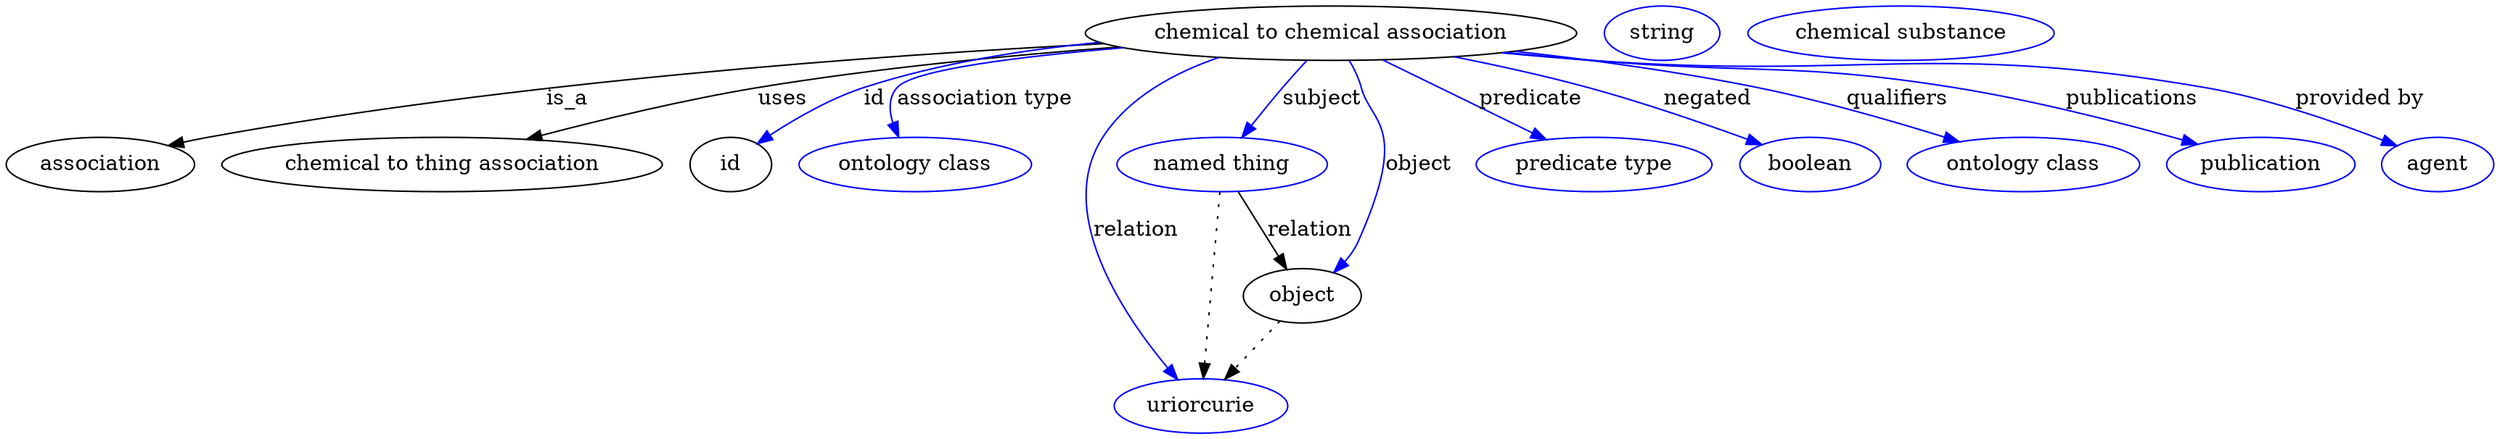 digraph {
	graph [bb="0,0,1366.9,283"];
	node [label="\N"];
	"chemical to chemical association"	 [height=0.5,
		label="chemical to chemical association",
		pos="734.05,265",
		width=3.5566];
	association	 [height=0.5,
		pos="50.046,178",
		width=1.3902];
	"chemical to chemical association" -> association	 [label=is_a,
		lp="290.05,221.5",
		pos="e,86.962,190.17 611.71,259.66 484.73,252.23 280.99,234.96 109.05,196 104.99,195.08 100.81,194.03 96.635,192.9"];
	"chemical to thing association"	 [height=0.5,
		pos="232.05,178",
		width=3.1775];
	"chemical to chemical association" -> "chemical to thing association"	 [label=uses,
		lp="426.05,221.5",
		pos="e,281.74,194.27 620.07,256.67 558.67,251.06 481.81,242.22 414.05,229 372.54,220.9 326.69,208.03 291.4,197.25"];
	id	 [height=0.5,
		pos="391.05,178",
		width=0.75];
	"chemical to chemical association" -> id	 [color=blue,
		label=id,
		lp="477.55,221.5",
		pos="e,408.23,191.9 627.52,254.96 567.99,248.44 500.25,239.27 472.05,229 452.07,221.73 431.84,208.99 416.59,198.07",
		style=solid];
	"association type"	 [color=blue,
		height=0.5,
		label="ontology class",
		pos="498.05,178",
		width=1.7151];
	"chemical to chemical association" -> "association type"	 [color=blue,
		label="association type",
		lp="536.05,221.5",
		pos="e,489.78,196.03 625.5,255.35 565.5,248.89 501.22,239.64 492.05,229 486.58,222.66 485.93,214.12 487.3,205.84",
		style=solid];
	subject	 [color=blue,
		height=0.5,
		label="named thing",
		pos="671.05,178",
		width=1.5346];
	"chemical to chemical association" -> subject	 [color=blue,
		label=subject,
		lp="726.55,221.5",
		pos="e,683.87,195.71 720.99,246.97 711.98,234.53 699.85,217.78 689.81,203.91",
		style=solid];
	predicate	 [color=blue,
		height=0.5,
		label="predicate type",
		pos="874.05,178",
		width=1.679];
	"chemical to chemical association" -> predicate	 [color=blue,
		label=predicate,
		lp="838.05,221.5",
		pos="e,847.65,194.4 762.38,247.39 784.48,233.66 815.3,214.51 838.97,199.8",
		style=solid];
	relation	 [color=blue,
		height=0.5,
		label=uriorcurie,
		pos="658.05,18",
		width=1.2638];
	"chemical to chemical association" -> relation	 [color=blue,
		label=relation,
		lp="621.05,134.5",
		pos="e,644.54,35.346 676.64,248.78 650.59,238.24 622.25,221.56 607.05,196 577.81,146.84 613.85,80.034 638.55,43.855",
		style=solid];
	negated	 [color=blue,
		height=0.5,
		label=boolean,
		pos="991.05,178",
		width=1.0652];
	"chemical to chemical association" -> negated	 [color=blue,
		label=negated,
		lp="927.55,221.5",
		pos="e,963.36,190.56 798.13,249.4 820.15,243.58 844.85,236.54 867.05,229 896.82,218.89 929.69,205.25 954.11,194.62",
		style=solid];
	qualifiers	 [color=blue,
		height=0.5,
		label="ontology class",
		pos="1109,178",
		width=1.7151];
	"chemical to chemical association" -> qualifiers	 [color=blue,
		label=qualifiers,
		lp="1032,221.5",
		pos="e,1071.1,192.23 828.2,252.75 867.12,246.86 912.53,238.89 953.05,229 990.01,219.98 1030.9,206.49 1061.5,195.65",
		style=solid];
	publications	 [color=blue,
		height=0.5,
		label=publication,
		pos="1239,178",
		width=1.3902];
	"chemical to chemical association" -> publications	 [color=blue,
		label=publications,
		lp="1155.5,221.5",
		pos="e,1201,189.75 826.11,252.43 841.11,250.52 856.5,248.64 871.05,247 955.77,237.44 978.21,244.54 1062,229 1115.6,219.07 1127.8,211.28 \
1180,196 1183.6,194.95 1187.4,193.84 1191.1,192.73",
		style=solid];
	"provided by"	 [color=blue,
		height=0.5,
		label=agent,
		pos="1337,178",
		width=0.83048];
	"chemical to chemical association" -> "provided by"	 [color=blue,
		label="provided by",
		lp="1282,221.5",
		pos="e,1313.7,189.34 824.21,252.18 839.81,250.24 855.88,248.42 871.05,247 1013.8,233.65 1052,254.69 1193,229 1241.2,220.23 1252.4,213.62 \
1298,196 1300.1,195.19 1302.3,194.33 1304.4,193.43",
		style=solid];
	object	 [height=0.5,
		pos="718.05,91",
		width=0.9027];
	"chemical to chemical association" -> object	 [color=blue,
		label=object,
		lp="774.05,178",
		pos="e,732.96,107.42 742.67,246.7 744.87,241.14 746.93,234.93 748.05,229 752.97,202.75 767,192.79 744.05,127 742.71,123.18 740.83,119.41 \
738.69,115.83",
		style=solid];
	association_id	 [color=blue,
		height=0.5,
		label=string,
		pos="911.05,265",
		width=0.84854];
	subject -> relation	 [pos="e,659.53,36.223 669.58,159.96 667.34,132.35 663.03,79.375 660.36,46.525",
		style=dotted];
	subject -> object	 [label=relation,
		lp="719.05,134.5",
		pos="e,708.64,108.41 680.78,159.97 687.43,147.68 696.33,131.2 703.77,117.42"];
	object -> relation	 [pos="e,672.23,35.261 704.43,74.435 696.85,65.207 687.25,53.528 678.75,43.191",
		style=dotted];
	"chemical to chemical association_object"	 [color=blue,
		height=0.5,
		label="chemical substance",
		pos="1039,265",
		width=2.2026];
}
